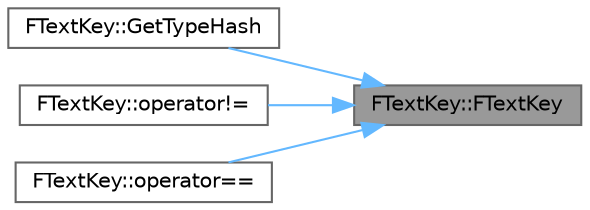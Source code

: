 digraph "FTextKey::FTextKey"
{
 // INTERACTIVE_SVG=YES
 // LATEX_PDF_SIZE
  bgcolor="transparent";
  edge [fontname=Helvetica,fontsize=10,labelfontname=Helvetica,labelfontsize=10];
  node [fontname=Helvetica,fontsize=10,shape=box,height=0.2,width=0.4];
  rankdir="RL";
  Node1 [id="Node000001",label="FTextKey::FTextKey",height=0.2,width=0.4,color="gray40", fillcolor="grey60", style="filled", fontcolor="black",tooltip=" "];
  Node1 -> Node2 [id="edge1_Node000001_Node000002",dir="back",color="steelblue1",style="solid",tooltip=" "];
  Node2 [id="Node000002",label="FTextKey::GetTypeHash",height=0.2,width=0.4,color="grey40", fillcolor="white", style="filled",URL="$de/dec/classFTextKey.html#ab74efa9c8ff406354e65f43fe96fad01",tooltip="Get the hash of this text key."];
  Node1 -> Node3 [id="edge2_Node000001_Node000003",dir="back",color="steelblue1",style="solid",tooltip=" "];
  Node3 [id="Node000003",label="FTextKey::operator!=",height=0.2,width=0.4,color="grey40", fillcolor="white", style="filled",URL="$de/dec/classFTextKey.html#a9ef7848a3071fbef7827028dbdfd3113",tooltip="Compare for inequality."];
  Node1 -> Node4 [id="edge3_Node000001_Node000004",dir="back",color="steelblue1",style="solid",tooltip=" "];
  Node4 [id="Node000004",label="FTextKey::operator==",height=0.2,width=0.4,color="grey40", fillcolor="white", style="filled",URL="$de/dec/classFTextKey.html#a4e3a578888496905375364876921e268",tooltip="Compare for equality."];
}

